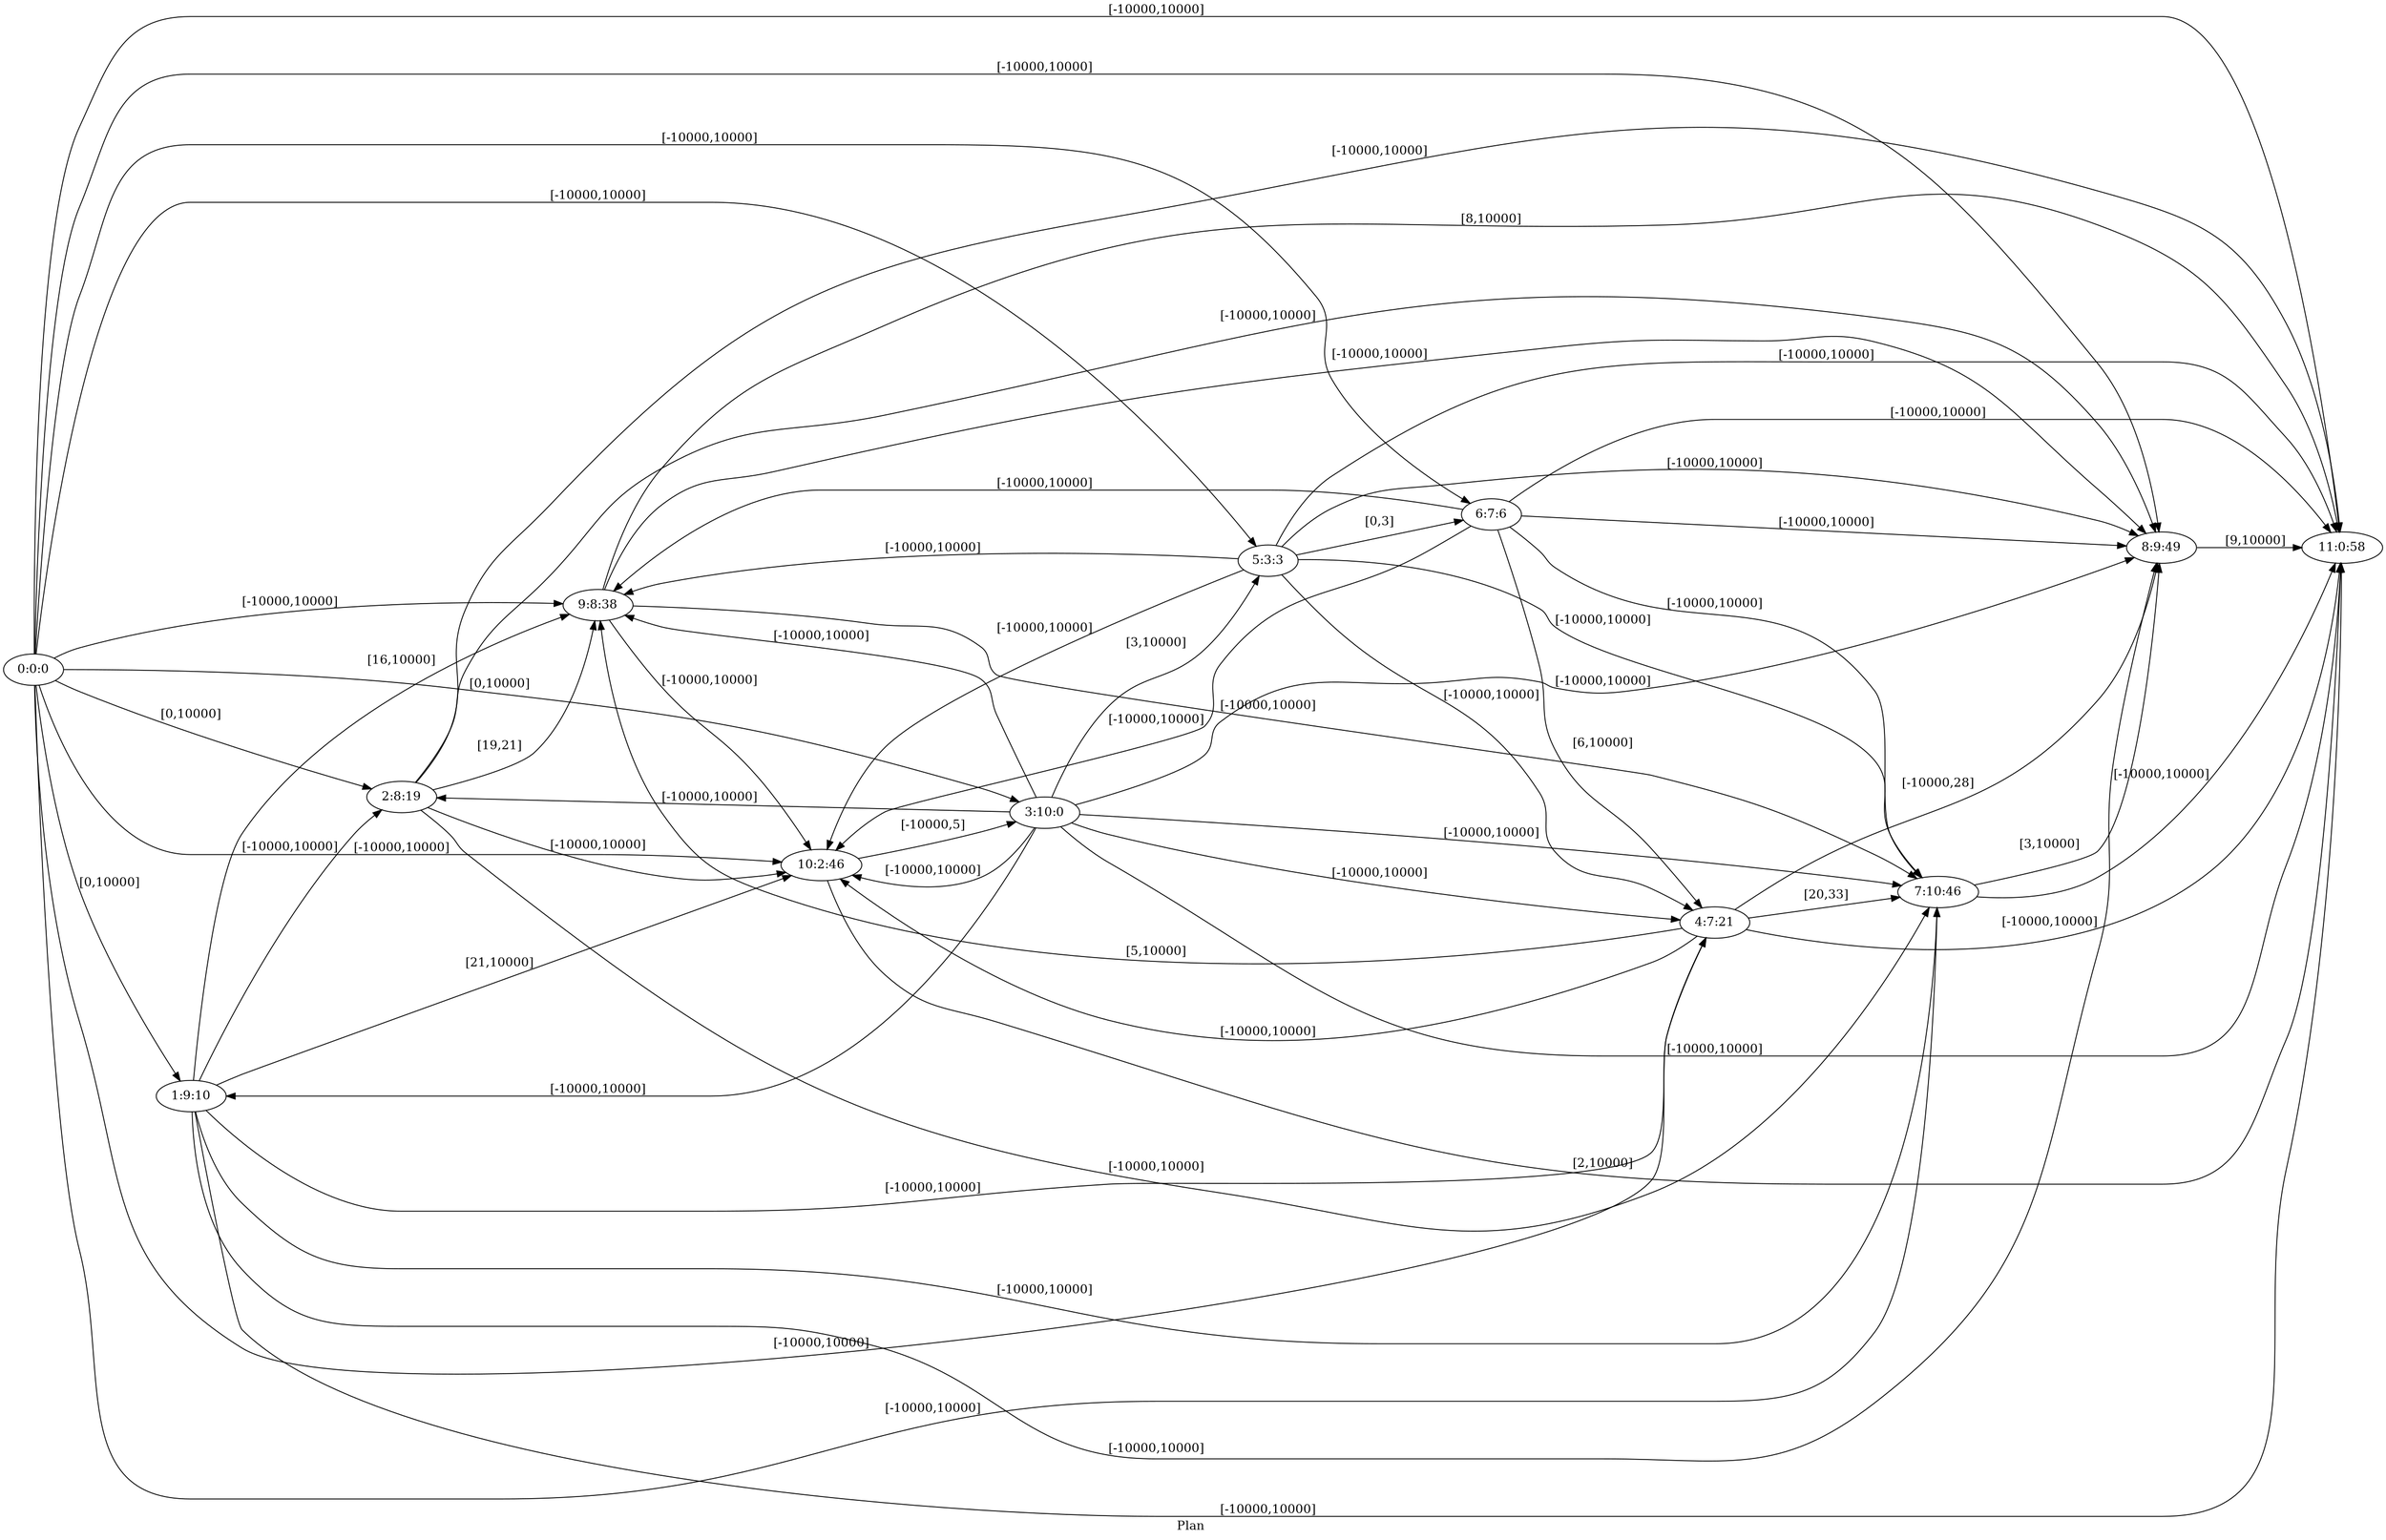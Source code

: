 digraph G {
 rankdir = LR;
 nodesep = .45; 
 size = 30;
label="Plan ";
 fldt = 0.639312;
"0:0:0"->"1:9:10"[ label = "[0,10000]"];
"0:0:0"->"2:8:19"[ label = "[0,10000]"];
"0:0:0"->"3:10:0"[ label = "[0,10000]"];
"0:0:0"->"4:7:21"[ label = "[-10000,10000]"];
"0:0:0"->"5:3:3"[ label = "[-10000,10000]"];
"0:0:0"->"6:7:6"[ label = "[-10000,10000]"];
"0:0:0"->"7:10:46"[ label = "[-10000,10000]"];
"0:0:0"->"8:9:49"[ label = "[-10000,10000]"];
"0:0:0"->"9:8:38"[ label = "[-10000,10000]"];
"0:0:0"->"10:2:46"[ label = "[-10000,10000]"];
"0:0:0"->"11:0:58"[ label = "[-10000,10000]"];
"1:9:10"->"2:8:19"[ label = "[-10000,10000]"];
"1:9:10"->"4:7:21"[ label = "[-10000,10000]"];
"1:9:10"->"7:10:46"[ label = "[-10000,10000]"];
"1:9:10"->"8:9:49"[ label = "[-10000,10000]"];
"1:9:10"->"9:8:38"[ label = "[16,10000]"];
"1:9:10"->"10:2:46"[ label = "[21,10000]"];
"1:9:10"->"11:0:58"[ label = "[-10000,10000]"];
"2:8:19"->"7:10:46"[ label = "[-10000,10000]"];
"2:8:19"->"8:9:49"[ label = "[-10000,10000]"];
"2:8:19"->"9:8:38"[ label = "[19,21]"];
"2:8:19"->"10:2:46"[ label = "[-10000,10000]"];
"2:8:19"->"11:0:58"[ label = "[-10000,10000]"];
"3:10:0"->"1:9:10"[ label = "[-10000,10000]"];
"3:10:0"->"2:8:19"[ label = "[-10000,10000]"];
"3:10:0"->"4:7:21"[ label = "[-10000,10000]"];
"3:10:0"->"5:3:3"[ label = "[3,10000]"];
"3:10:0"->"7:10:46"[ label = "[-10000,10000]"];
"3:10:0"->"8:9:49"[ label = "[-10000,10000]"];
"3:10:0"->"9:8:38"[ label = "[-10000,10000]"];
"3:10:0"->"10:2:46"[ label = "[-10000,10000]"];
"3:10:0"->"11:0:58"[ label = "[-10000,10000]"];
"4:7:21"->"7:10:46"[ label = "[20,33]"];
"4:7:21"->"8:9:49"[ label = "[-10000,28]"];
"4:7:21"->"9:8:38"[ label = "[5,10000]"];
"4:7:21"->"10:2:46"[ label = "[-10000,10000]"];
"4:7:21"->"11:0:58"[ label = "[-10000,10000]"];
"5:3:3"->"4:7:21"[ label = "[-10000,10000]"];
"5:3:3"->"6:7:6"[ label = "[0,3]"];
"5:3:3"->"7:10:46"[ label = "[-10000,10000]"];
"5:3:3"->"8:9:49"[ label = "[-10000,10000]"];
"5:3:3"->"9:8:38"[ label = "[-10000,10000]"];
"5:3:3"->"10:2:46"[ label = "[-10000,10000]"];
"5:3:3"->"11:0:58"[ label = "[-10000,10000]"];
"6:7:6"->"4:7:21"[ label = "[6,10000]"];
"6:7:6"->"7:10:46"[ label = "[-10000,10000]"];
"6:7:6"->"8:9:49"[ label = "[-10000,10000]"];
"6:7:6"->"9:8:38"[ label = "[-10000,10000]"];
"6:7:6"->"10:2:46"[ label = "[-10000,10000]"];
"6:7:6"->"11:0:58"[ label = "[-10000,10000]"];
"7:10:46"->"8:9:49"[ label = "[3,10000]"];
"7:10:46"->"11:0:58"[ label = "[-10000,10000]"];
"8:9:49"->"11:0:58"[ label = "[9,10000]"];
"9:8:38"->"7:10:46"[ label = "[-10000,10000]"];
"9:8:38"->"8:9:49"[ label = "[-10000,10000]"];
"9:8:38"->"10:2:46"[ label = "[-10000,10000]"];
"9:8:38"->"11:0:58"[ label = "[8,10000]"];
"10:2:46"->"3:10:0"[ label = "[-10000,5]"];
"10:2:46"->"11:0:58"[ label = "[2,10000]"];
}
